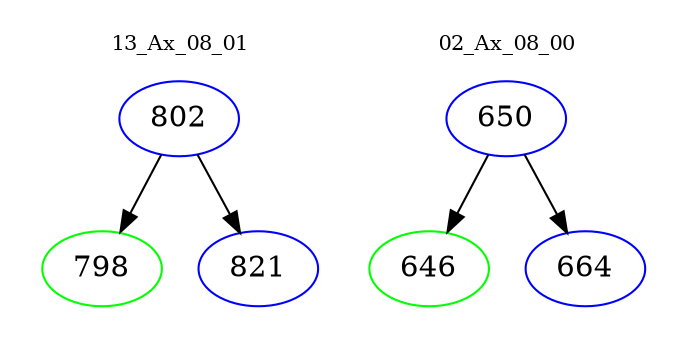 digraph{
subgraph cluster_0 {
color = white
label = "13_Ax_08_01";
fontsize=10;
T0_802 [label="802", color="blue"]
T0_802 -> T0_798 [color="black"]
T0_798 [label="798", color="green"]
T0_802 -> T0_821 [color="black"]
T0_821 [label="821", color="blue"]
}
subgraph cluster_1 {
color = white
label = "02_Ax_08_00";
fontsize=10;
T1_650 [label="650", color="blue"]
T1_650 -> T1_646 [color="black"]
T1_646 [label="646", color="green"]
T1_650 -> T1_664 [color="black"]
T1_664 [label="664", color="blue"]
}
}

